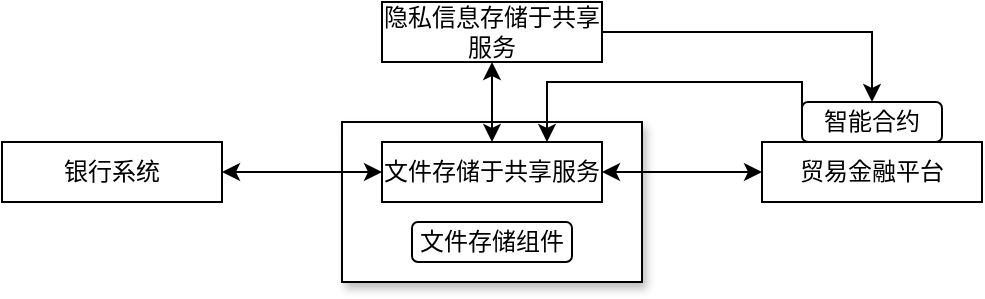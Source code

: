 <mxfile version="14.4.6" type="github">
  <diagram id="UxxI-hWFq0lO42YB43vi" name="Page-1">
    <mxGraphModel dx="998" dy="484" grid="1" gridSize="10" guides="1" tooltips="1" connect="1" arrows="1" fold="1" page="1" pageScale="1" pageWidth="827" pageHeight="1169" math="0" shadow="0">
      <root>
        <mxCell id="0" />
        <mxCell id="1" parent="0" />
        <mxCell id="Wn6m0R2NWf41lUpw9Ejd-18" value="" style="rounded=0;whiteSpace=wrap;html=1;shadow=1;" vertex="1" parent="1">
          <mxGeometry x="250" y="170" width="150" height="80" as="geometry" />
        </mxCell>
        <mxCell id="Wn6m0R2NWf41lUpw9Ejd-1" value="银行系统" style="rounded=0;whiteSpace=wrap;html=1;" vertex="1" parent="1">
          <mxGeometry x="80" y="180" width="110" height="30" as="geometry" />
        </mxCell>
        <mxCell id="Wn6m0R2NWf41lUpw9Ejd-4" value="文件存储于共享服务" style="rounded=0;whiteSpace=wrap;html=1;" vertex="1" parent="1">
          <mxGeometry x="270" y="180" width="110" height="30" as="geometry" />
        </mxCell>
        <mxCell id="Wn6m0R2NWf41lUpw9Ejd-6" value="贸易金融平台" style="rounded=0;whiteSpace=wrap;html=1;" vertex="1" parent="1">
          <mxGeometry x="460" y="180" width="110" height="30" as="geometry" />
        </mxCell>
        <mxCell id="Wn6m0R2NWf41lUpw9Ejd-15" style="edgeStyle=orthogonalEdgeStyle;rounded=0;orthogonalLoop=1;jettySize=auto;html=1;exitX=1;exitY=0.5;exitDx=0;exitDy=0;entryX=0.5;entryY=0;entryDx=0;entryDy=0;" edge="1" parent="1" source="Wn6m0R2NWf41lUpw9Ejd-8" target="Wn6m0R2NWf41lUpw9Ejd-14">
          <mxGeometry relative="1" as="geometry" />
        </mxCell>
        <mxCell id="Wn6m0R2NWf41lUpw9Ejd-8" value="隐私信息存储于共享服务" style="rounded=0;whiteSpace=wrap;html=1;" vertex="1" parent="1">
          <mxGeometry x="270" y="110" width="110" height="30" as="geometry" />
        </mxCell>
        <mxCell id="Wn6m0R2NWf41lUpw9Ejd-10" value="" style="endArrow=classic;startArrow=classic;html=1;exitX=1;exitY=0.5;exitDx=0;exitDy=0;entryX=0;entryY=0.5;entryDx=0;entryDy=0;" edge="1" parent="1" source="Wn6m0R2NWf41lUpw9Ejd-1" target="Wn6m0R2NWf41lUpw9Ejd-4">
          <mxGeometry width="50" height="50" relative="1" as="geometry">
            <mxPoint x="390" y="280" as="sourcePoint" />
            <mxPoint x="440" y="230" as="targetPoint" />
          </mxGeometry>
        </mxCell>
        <mxCell id="Wn6m0R2NWf41lUpw9Ejd-11" value="" style="endArrow=classic;startArrow=classic;html=1;entryX=0;entryY=0.5;entryDx=0;entryDy=0;exitX=1;exitY=0.5;exitDx=0;exitDy=0;" edge="1" parent="1" source="Wn6m0R2NWf41lUpw9Ejd-4" target="Wn6m0R2NWf41lUpw9Ejd-6">
          <mxGeometry width="50" height="50" relative="1" as="geometry">
            <mxPoint x="370" y="300" as="sourcePoint" />
            <mxPoint x="420" y="250" as="targetPoint" />
          </mxGeometry>
        </mxCell>
        <mxCell id="Wn6m0R2NWf41lUpw9Ejd-12" value="" style="endArrow=classic;startArrow=classic;html=1;entryX=0.5;entryY=1;entryDx=0;entryDy=0;exitX=0.5;exitY=0;exitDx=0;exitDy=0;" edge="1" parent="1" source="Wn6m0R2NWf41lUpw9Ejd-4" target="Wn6m0R2NWf41lUpw9Ejd-8">
          <mxGeometry width="50" height="50" relative="1" as="geometry">
            <mxPoint x="310" y="170" as="sourcePoint" />
            <mxPoint x="360" y="120" as="targetPoint" />
          </mxGeometry>
        </mxCell>
        <mxCell id="Wn6m0R2NWf41lUpw9Ejd-16" style="edgeStyle=orthogonalEdgeStyle;rounded=0;orthogonalLoop=1;jettySize=auto;html=1;exitX=0;exitY=0.5;exitDx=0;exitDy=0;entryX=0.75;entryY=0;entryDx=0;entryDy=0;" edge="1" parent="1" source="Wn6m0R2NWf41lUpw9Ejd-14" target="Wn6m0R2NWf41lUpw9Ejd-4">
          <mxGeometry relative="1" as="geometry">
            <Array as="points">
              <mxPoint x="480" y="150" />
              <mxPoint x="353" y="150" />
            </Array>
          </mxGeometry>
        </mxCell>
        <mxCell id="Wn6m0R2NWf41lUpw9Ejd-14" value="智能合约" style="rounded=1;whiteSpace=wrap;html=1;" vertex="1" parent="1">
          <mxGeometry x="480" y="160" width="70" height="20" as="geometry" />
        </mxCell>
        <mxCell id="Wn6m0R2NWf41lUpw9Ejd-17" value="文件存储组件" style="rounded=1;whiteSpace=wrap;html=1;" vertex="1" parent="1">
          <mxGeometry x="285" y="220" width="80" height="20" as="geometry" />
        </mxCell>
      </root>
    </mxGraphModel>
  </diagram>
</mxfile>
